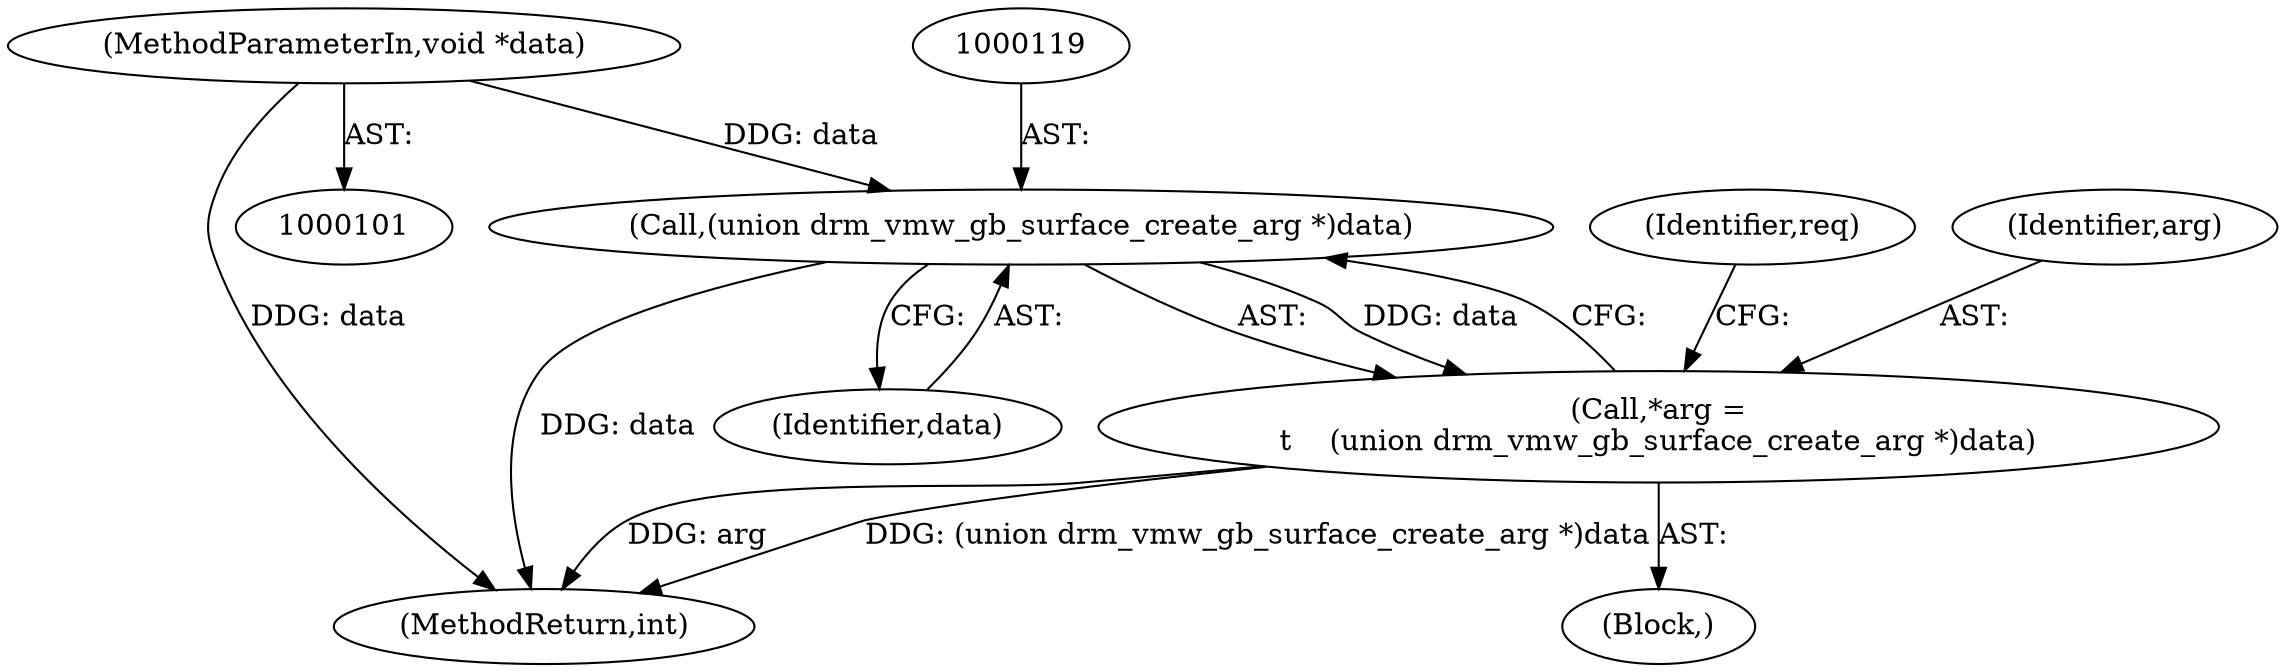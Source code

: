 digraph "0_linux_07678eca2cf9c9a18584e546c2b2a0d0c9a3150c@pointer" {
"1000118" [label="(Call,(union drm_vmw_gb_surface_create_arg *)data)"];
"1000103" [label="(MethodParameterIn,void *data)"];
"1000116" [label="(Call,*arg =\n\t    (union drm_vmw_gb_surface_create_arg *)data)"];
"1000118" [label="(Call,(union drm_vmw_gb_surface_create_arg *)data)"];
"1000123" [label="(Identifier,req)"];
"1000477" [label="(MethodReturn,int)"];
"1000103" [label="(MethodParameterIn,void *data)"];
"1000105" [label="(Block,)"];
"1000116" [label="(Call,*arg =\n\t    (union drm_vmw_gb_surface_create_arg *)data)"];
"1000120" [label="(Identifier,data)"];
"1000117" [label="(Identifier,arg)"];
"1000118" -> "1000116"  [label="AST: "];
"1000118" -> "1000120"  [label="CFG: "];
"1000119" -> "1000118"  [label="AST: "];
"1000120" -> "1000118"  [label="AST: "];
"1000116" -> "1000118"  [label="CFG: "];
"1000118" -> "1000477"  [label="DDG: data"];
"1000118" -> "1000116"  [label="DDG: data"];
"1000103" -> "1000118"  [label="DDG: data"];
"1000103" -> "1000101"  [label="AST: "];
"1000103" -> "1000477"  [label="DDG: data"];
"1000116" -> "1000105"  [label="AST: "];
"1000117" -> "1000116"  [label="AST: "];
"1000123" -> "1000116"  [label="CFG: "];
"1000116" -> "1000477"  [label="DDG: arg"];
"1000116" -> "1000477"  [label="DDG: (union drm_vmw_gb_surface_create_arg *)data"];
}
